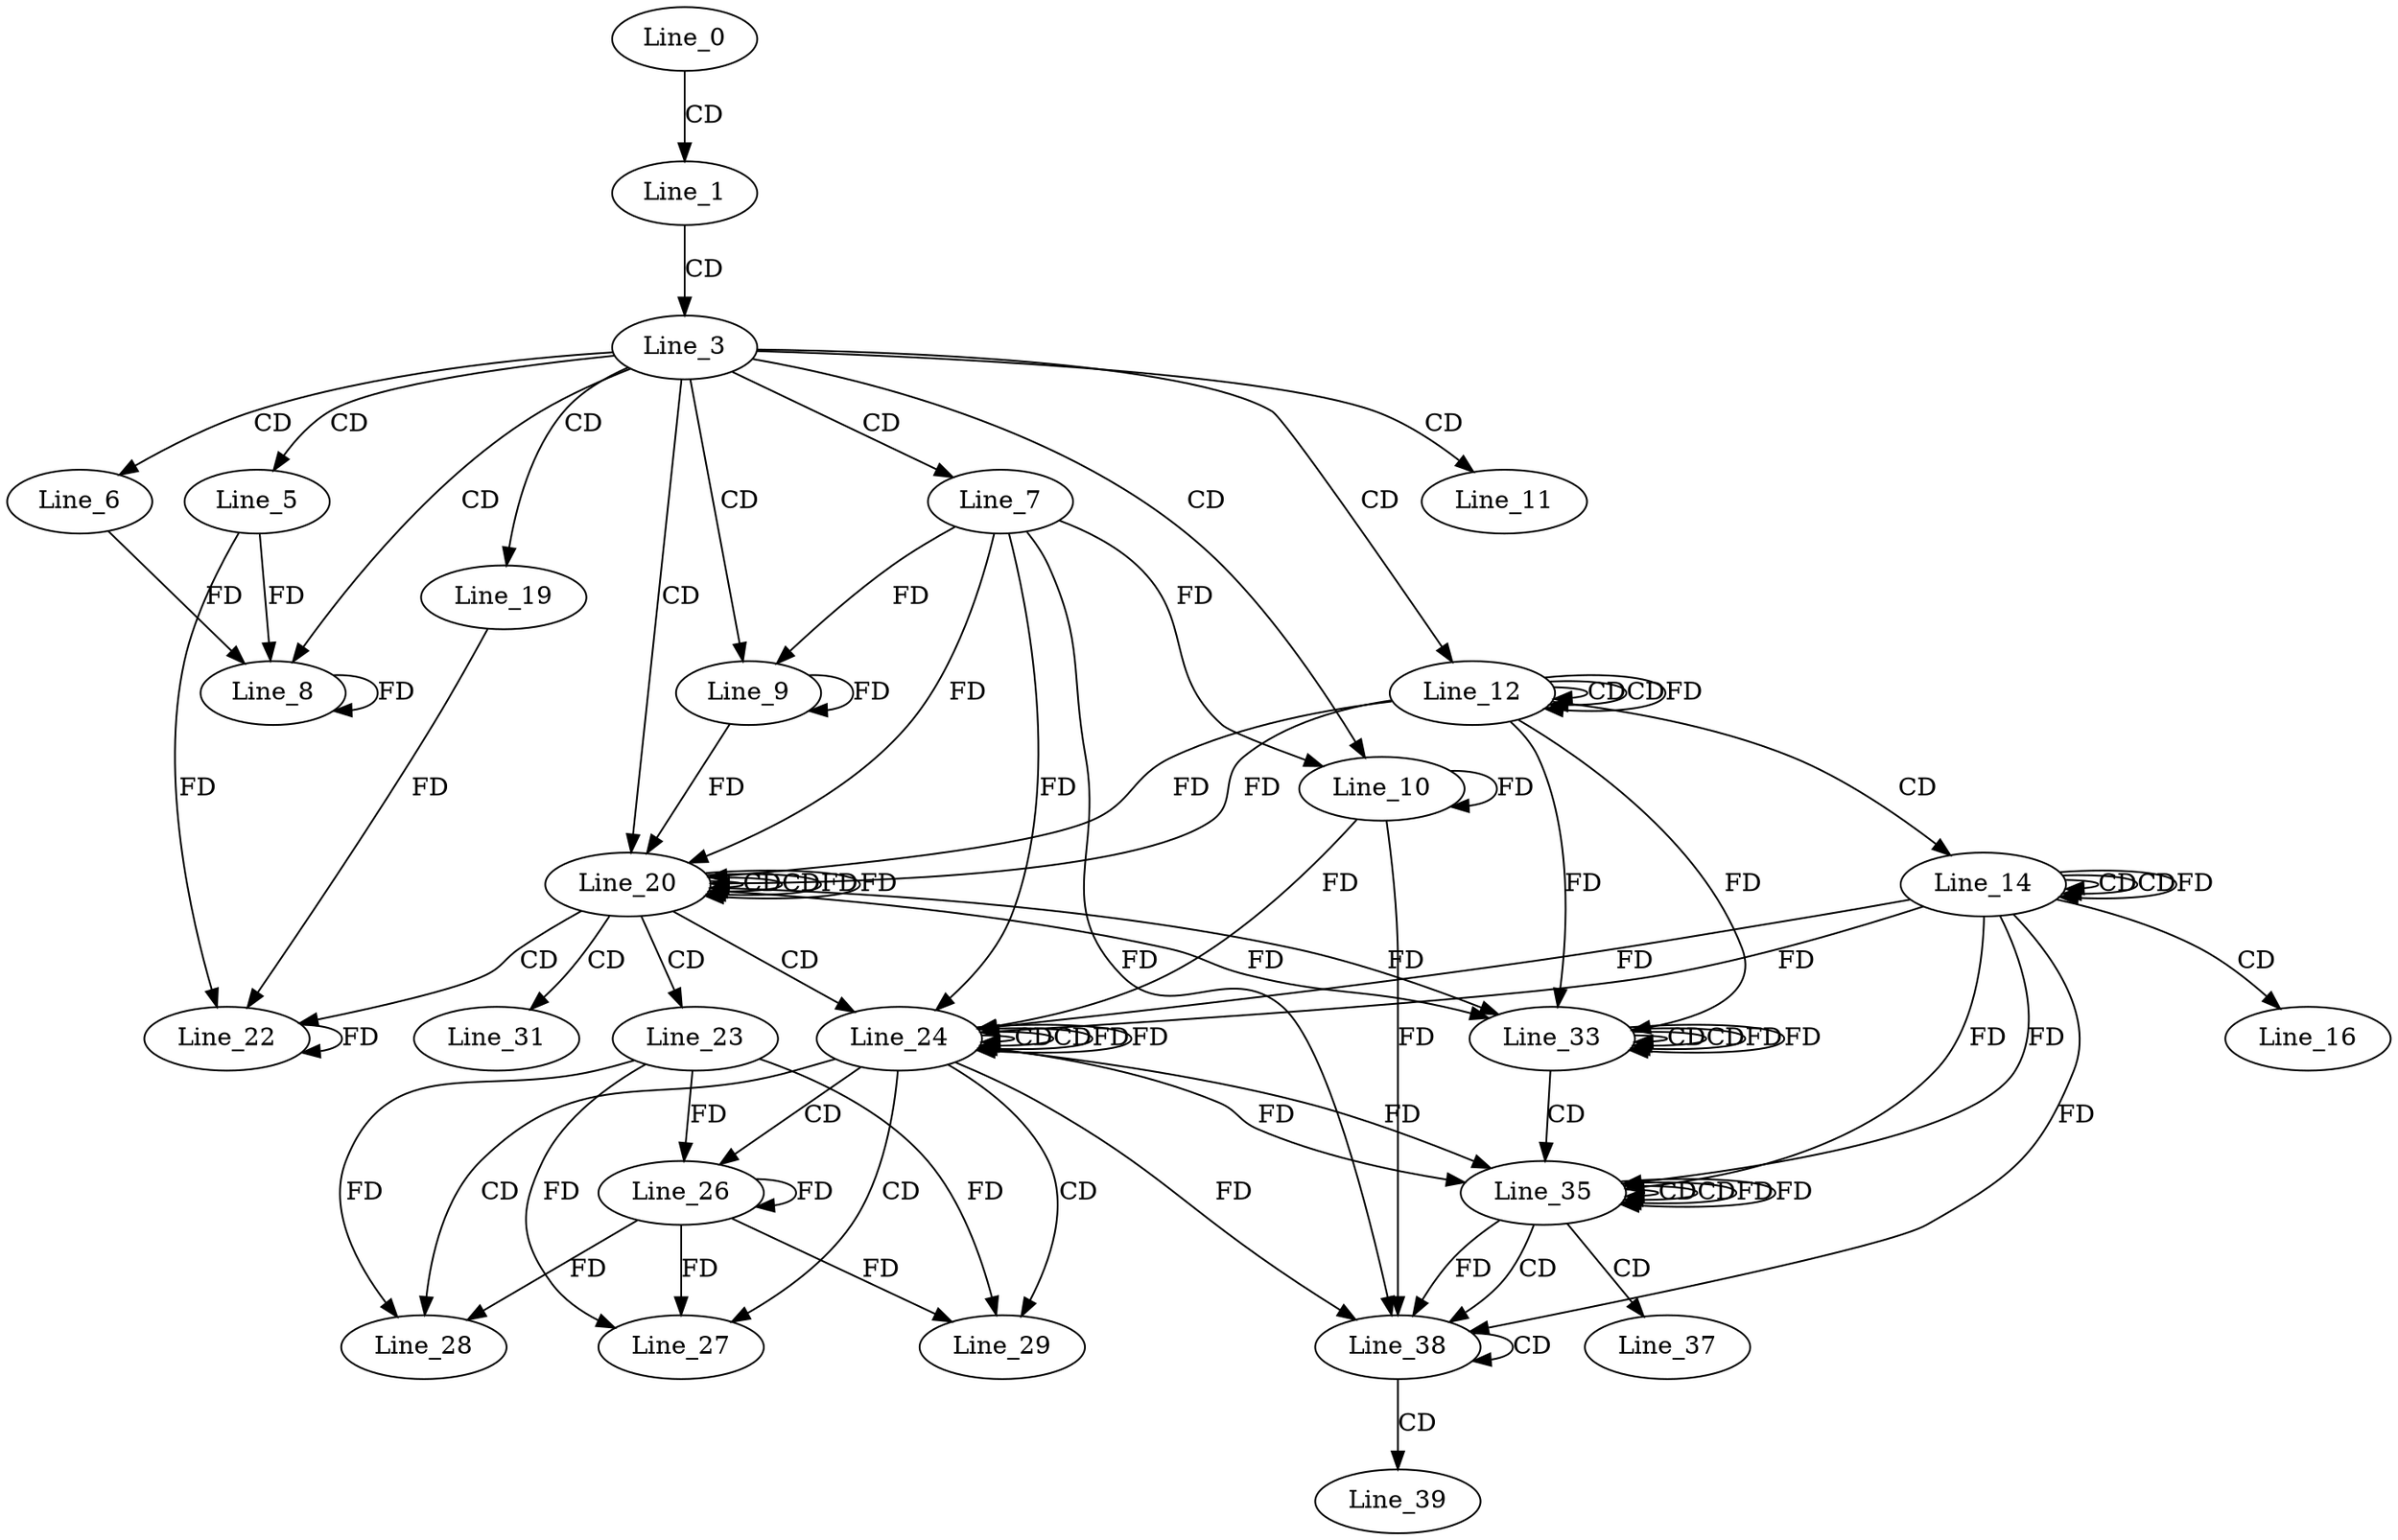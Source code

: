 digraph G {
  Line_0;
  Line_1;
  Line_3;
  Line_5;
  Line_6;
  Line_7;
  Line_8;
  Line_8;
  Line_8;
  Line_9;
  Line_9;
  Line_10;
  Line_10;
  Line_11;
  Line_12;
  Line_12;
  Line_12;
  Line_14;
  Line_14;
  Line_14;
  Line_16;
  Line_19;
  Line_20;
  Line_20;
  Line_20;
  Line_22;
  Line_22;
  Line_22;
  Line_23;
  Line_24;
  Line_24;
  Line_24;
  Line_26;
  Line_26;
  Line_27;
  Line_28;
  Line_29;
  Line_31;
  Line_33;
  Line_33;
  Line_33;
  Line_35;
  Line_35;
  Line_35;
  Line_37;
  Line_38;
  Line_38;
  Line_39;
  Line_0 -> Line_1 [ label="CD" ];
  Line_1 -> Line_3 [ label="CD" ];
  Line_3 -> Line_5 [ label="CD" ];
  Line_3 -> Line_6 [ label="CD" ];
  Line_3 -> Line_7 [ label="CD" ];
  Line_3 -> Line_8 [ label="CD" ];
  Line_6 -> Line_8 [ label="FD" ];
  Line_8 -> Line_8 [ label="FD" ];
  Line_5 -> Line_8 [ label="FD" ];
  Line_3 -> Line_9 [ label="CD" ];
  Line_7 -> Line_9 [ label="FD" ];
  Line_9 -> Line_9 [ label="FD" ];
  Line_3 -> Line_10 [ label="CD" ];
  Line_7 -> Line_10 [ label="FD" ];
  Line_10 -> Line_10 [ label="FD" ];
  Line_3 -> Line_11 [ label="CD" ];
  Line_3 -> Line_12 [ label="CD" ];
  Line_12 -> Line_12 [ label="CD" ];
  Line_12 -> Line_12 [ label="CD" ];
  Line_12 -> Line_12 [ label="FD" ];
  Line_12 -> Line_14 [ label="CD" ];
  Line_14 -> Line_14 [ label="CD" ];
  Line_14 -> Line_14 [ label="CD" ];
  Line_14 -> Line_14 [ label="FD" ];
  Line_14 -> Line_16 [ label="CD" ];
  Line_3 -> Line_19 [ label="CD" ];
  Line_3 -> Line_20 [ label="CD" ];
  Line_20 -> Line_20 [ label="CD" ];
  Line_12 -> Line_20 [ label="FD" ];
  Line_7 -> Line_20 [ label="FD" ];
  Line_9 -> Line_20 [ label="FD" ];
  Line_20 -> Line_20 [ label="CD" ];
  Line_20 -> Line_20 [ label="FD" ];
  Line_12 -> Line_20 [ label="FD" ];
  Line_20 -> Line_22 [ label="CD" ];
  Line_22 -> Line_22 [ label="FD" ];
  Line_19 -> Line_22 [ label="FD" ];
  Line_5 -> Line_22 [ label="FD" ];
  Line_20 -> Line_23 [ label="CD" ];
  Line_20 -> Line_24 [ label="CD" ];
  Line_24 -> Line_24 [ label="CD" ];
  Line_14 -> Line_24 [ label="FD" ];
  Line_7 -> Line_24 [ label="FD" ];
  Line_10 -> Line_24 [ label="FD" ];
  Line_24 -> Line_24 [ label="CD" ];
  Line_24 -> Line_24 [ label="FD" ];
  Line_14 -> Line_24 [ label="FD" ];
  Line_24 -> Line_26 [ label="CD" ];
  Line_26 -> Line_26 [ label="FD" ];
  Line_23 -> Line_26 [ label="FD" ];
  Line_24 -> Line_27 [ label="CD" ];
  Line_26 -> Line_27 [ label="FD" ];
  Line_23 -> Line_27 [ label="FD" ];
  Line_24 -> Line_28 [ label="CD" ];
  Line_26 -> Line_28 [ label="FD" ];
  Line_23 -> Line_28 [ label="FD" ];
  Line_24 -> Line_29 [ label="CD" ];
  Line_26 -> Line_29 [ label="FD" ];
  Line_23 -> Line_29 [ label="FD" ];
  Line_20 -> Line_31 [ label="CD" ];
  Line_33 -> Line_33 [ label="CD" ];
  Line_20 -> Line_33 [ label="FD" ];
  Line_12 -> Line_33 [ label="FD" ];
  Line_33 -> Line_33 [ label="CD" ];
  Line_33 -> Line_33 [ label="FD" ];
  Line_20 -> Line_33 [ label="FD" ];
  Line_12 -> Line_33 [ label="FD" ];
  Line_33 -> Line_35 [ label="CD" ];
  Line_35 -> Line_35 [ label="CD" ];
  Line_24 -> Line_35 [ label="FD" ];
  Line_14 -> Line_35 [ label="FD" ];
  Line_35 -> Line_35 [ label="CD" ];
  Line_35 -> Line_35 [ label="FD" ];
  Line_24 -> Line_35 [ label="FD" ];
  Line_14 -> Line_35 [ label="FD" ];
  Line_35 -> Line_37 [ label="CD" ];
  Line_35 -> Line_38 [ label="CD" ];
  Line_35 -> Line_38 [ label="FD" ];
  Line_24 -> Line_38 [ label="FD" ];
  Line_14 -> Line_38 [ label="FD" ];
  Line_7 -> Line_38 [ label="FD" ];
  Line_10 -> Line_38 [ label="FD" ];
  Line_38 -> Line_38 [ label="CD" ];
  Line_38 -> Line_39 [ label="CD" ];
  Line_20 -> Line_20 [ label="FD" ];
  Line_24 -> Line_24 [ label="FD" ];
  Line_33 -> Line_33 [ label="FD" ];
  Line_35 -> Line_35 [ label="FD" ];
}
